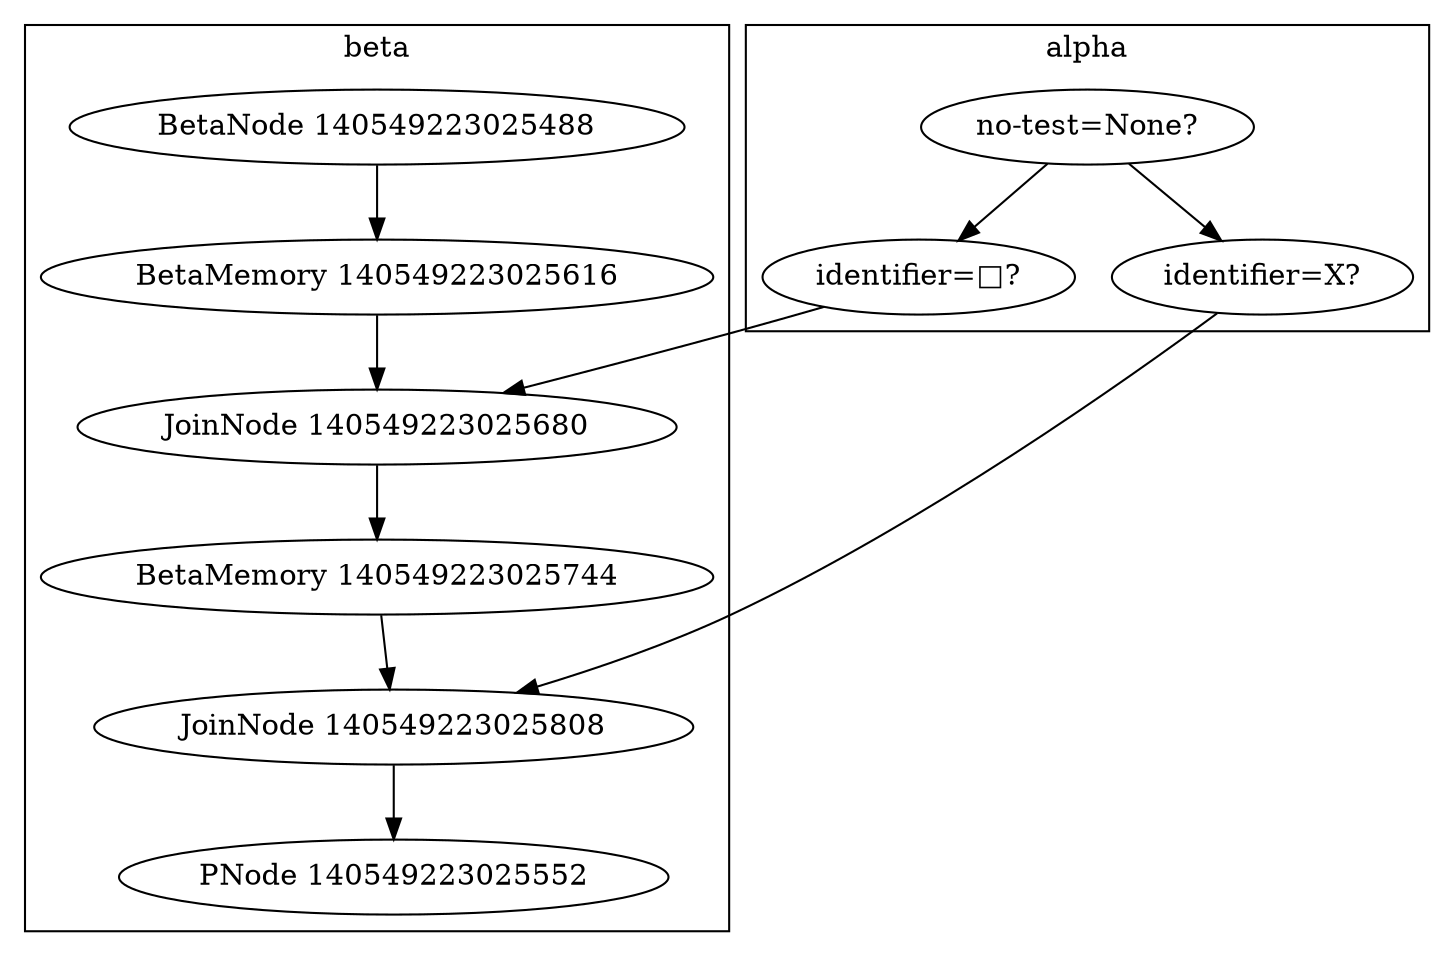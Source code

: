 digraph {
    subgraph cluster_1 {
    label = beta
    "BetaNode 140549223025488" -> "BetaMemory 140549223025616";
    "BetaMemory 140549223025616" -> "JoinNode 140549223025680";
    "JoinNode 140549223025680" -> "BetaMemory 140549223025744";
    "BetaMemory 140549223025744" -> "JoinNode 140549223025808";
    "JoinNode 140549223025808" -> "PNode 140549223025552";
    }
    subgraph cluster_0 {
    label = alpha
    "no-test=None?" -> "identifier=□?";
    "no-test=None?" -> "identifier=X?";
    }
    "identifier=□?" -> "JoinNode 140549223025680";
    "identifier=X?" -> "JoinNode 140549223025808";
}
